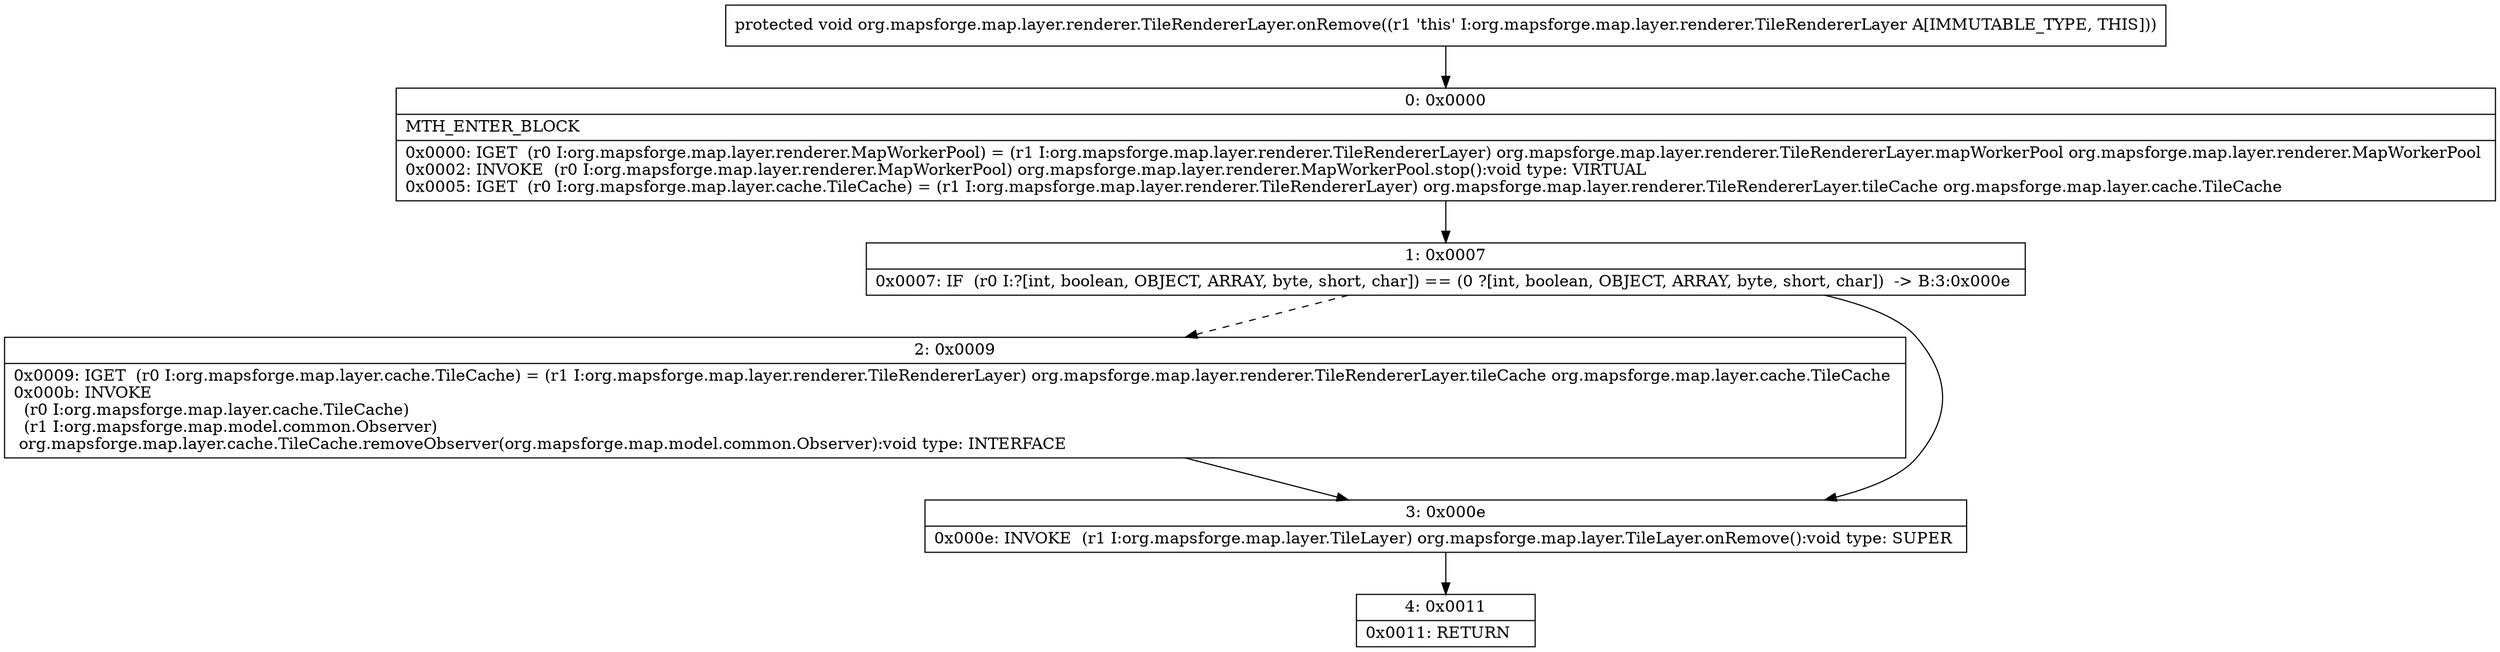digraph "CFG fororg.mapsforge.map.layer.renderer.TileRendererLayer.onRemove()V" {
Node_0 [shape=record,label="{0\:\ 0x0000|MTH_ENTER_BLOCK\l|0x0000: IGET  (r0 I:org.mapsforge.map.layer.renderer.MapWorkerPool) = (r1 I:org.mapsforge.map.layer.renderer.TileRendererLayer) org.mapsforge.map.layer.renderer.TileRendererLayer.mapWorkerPool org.mapsforge.map.layer.renderer.MapWorkerPool \l0x0002: INVOKE  (r0 I:org.mapsforge.map.layer.renderer.MapWorkerPool) org.mapsforge.map.layer.renderer.MapWorkerPool.stop():void type: VIRTUAL \l0x0005: IGET  (r0 I:org.mapsforge.map.layer.cache.TileCache) = (r1 I:org.mapsforge.map.layer.renderer.TileRendererLayer) org.mapsforge.map.layer.renderer.TileRendererLayer.tileCache org.mapsforge.map.layer.cache.TileCache \l}"];
Node_1 [shape=record,label="{1\:\ 0x0007|0x0007: IF  (r0 I:?[int, boolean, OBJECT, ARRAY, byte, short, char]) == (0 ?[int, boolean, OBJECT, ARRAY, byte, short, char])  \-\> B:3:0x000e \l}"];
Node_2 [shape=record,label="{2\:\ 0x0009|0x0009: IGET  (r0 I:org.mapsforge.map.layer.cache.TileCache) = (r1 I:org.mapsforge.map.layer.renderer.TileRendererLayer) org.mapsforge.map.layer.renderer.TileRendererLayer.tileCache org.mapsforge.map.layer.cache.TileCache \l0x000b: INVOKE  \l  (r0 I:org.mapsforge.map.layer.cache.TileCache)\l  (r1 I:org.mapsforge.map.model.common.Observer)\l org.mapsforge.map.layer.cache.TileCache.removeObserver(org.mapsforge.map.model.common.Observer):void type: INTERFACE \l}"];
Node_3 [shape=record,label="{3\:\ 0x000e|0x000e: INVOKE  (r1 I:org.mapsforge.map.layer.TileLayer) org.mapsforge.map.layer.TileLayer.onRemove():void type: SUPER \l}"];
Node_4 [shape=record,label="{4\:\ 0x0011|0x0011: RETURN   \l}"];
MethodNode[shape=record,label="{protected void org.mapsforge.map.layer.renderer.TileRendererLayer.onRemove((r1 'this' I:org.mapsforge.map.layer.renderer.TileRendererLayer A[IMMUTABLE_TYPE, THIS])) }"];
MethodNode -> Node_0;
Node_0 -> Node_1;
Node_1 -> Node_2[style=dashed];
Node_1 -> Node_3;
Node_2 -> Node_3;
Node_3 -> Node_4;
}

